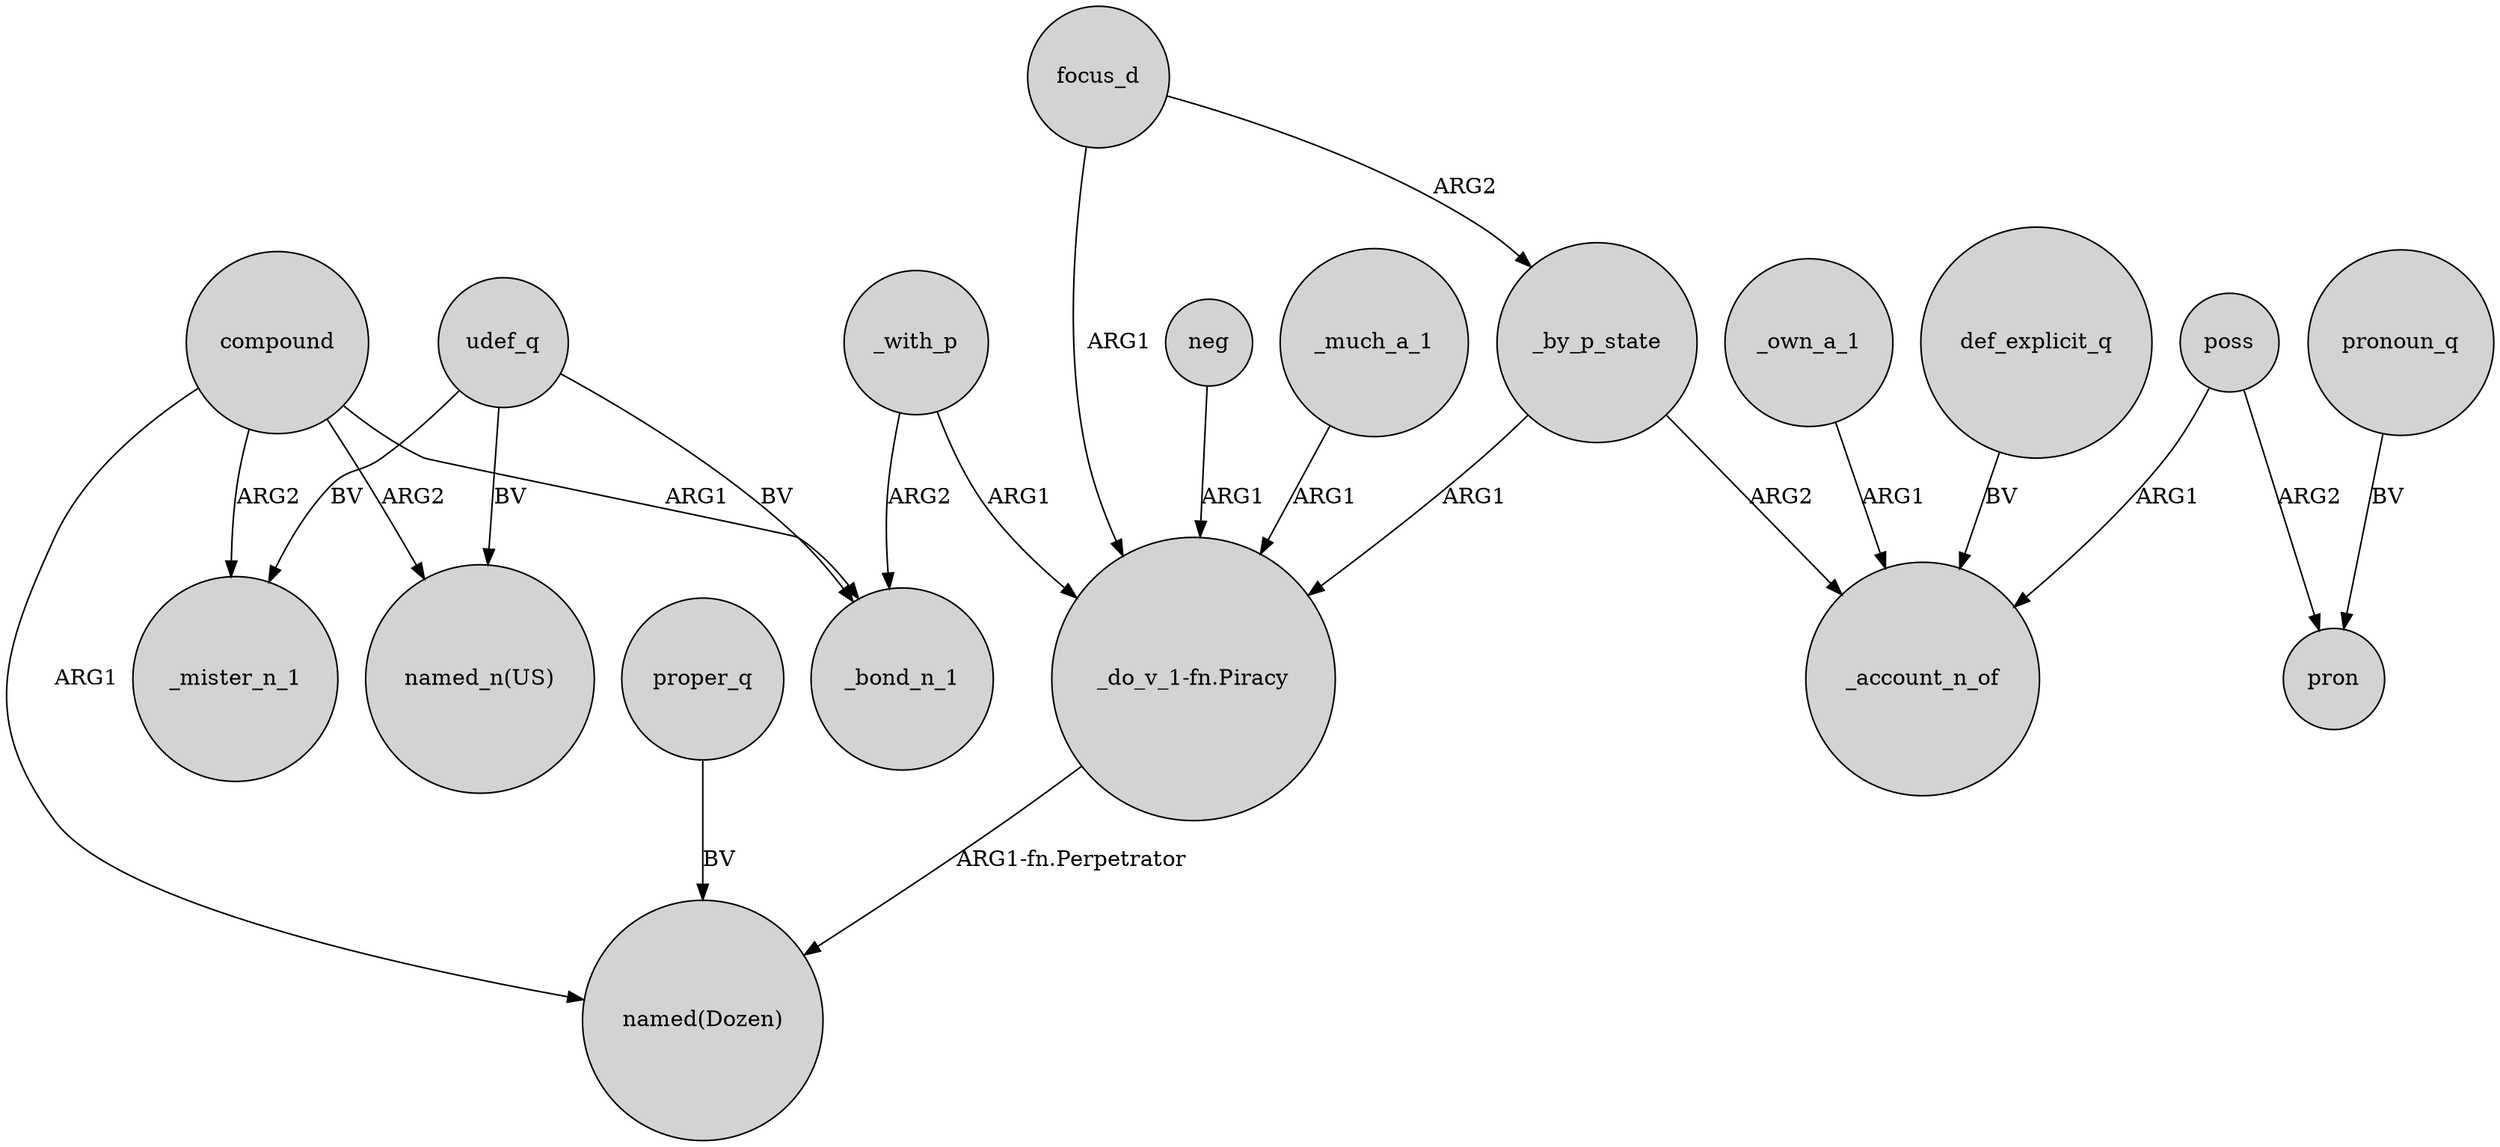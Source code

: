 digraph {
	node [shape=circle style=filled]
	compound -> _mister_n_1 [label=ARG2]
	udef_q -> _bond_n_1 [label=BV]
	proper_q -> "named(Dozen)" [label=BV]
	compound -> _bond_n_1 [label=ARG1]
	_by_p_state -> _account_n_of [label=ARG2]
	def_explicit_q -> _account_n_of [label=BV]
	udef_q -> _mister_n_1 [label=BV]
	_with_p -> "_do_v_1-fn.Piracy" [label=ARG1]
	pronoun_q -> pron [label=BV]
	poss -> pron [label=ARG2]
	_by_p_state -> "_do_v_1-fn.Piracy" [label=ARG1]
	_much_a_1 -> "_do_v_1-fn.Piracy" [label=ARG1]
	focus_d -> _by_p_state [label=ARG2]
	_with_p -> _bond_n_1 [label=ARG2]
	focus_d -> "_do_v_1-fn.Piracy" [label=ARG1]
	poss -> _account_n_of [label=ARG1]
	"_do_v_1-fn.Piracy" -> "named(Dozen)" [label="ARG1-fn.Perpetrator"]
	_own_a_1 -> _account_n_of [label=ARG1]
	compound -> "named(Dozen)" [label=ARG1]
	compound -> "named_n(US)" [label=ARG2]
	udef_q -> "named_n(US)" [label=BV]
	neg -> "_do_v_1-fn.Piracy" [label=ARG1]
}
